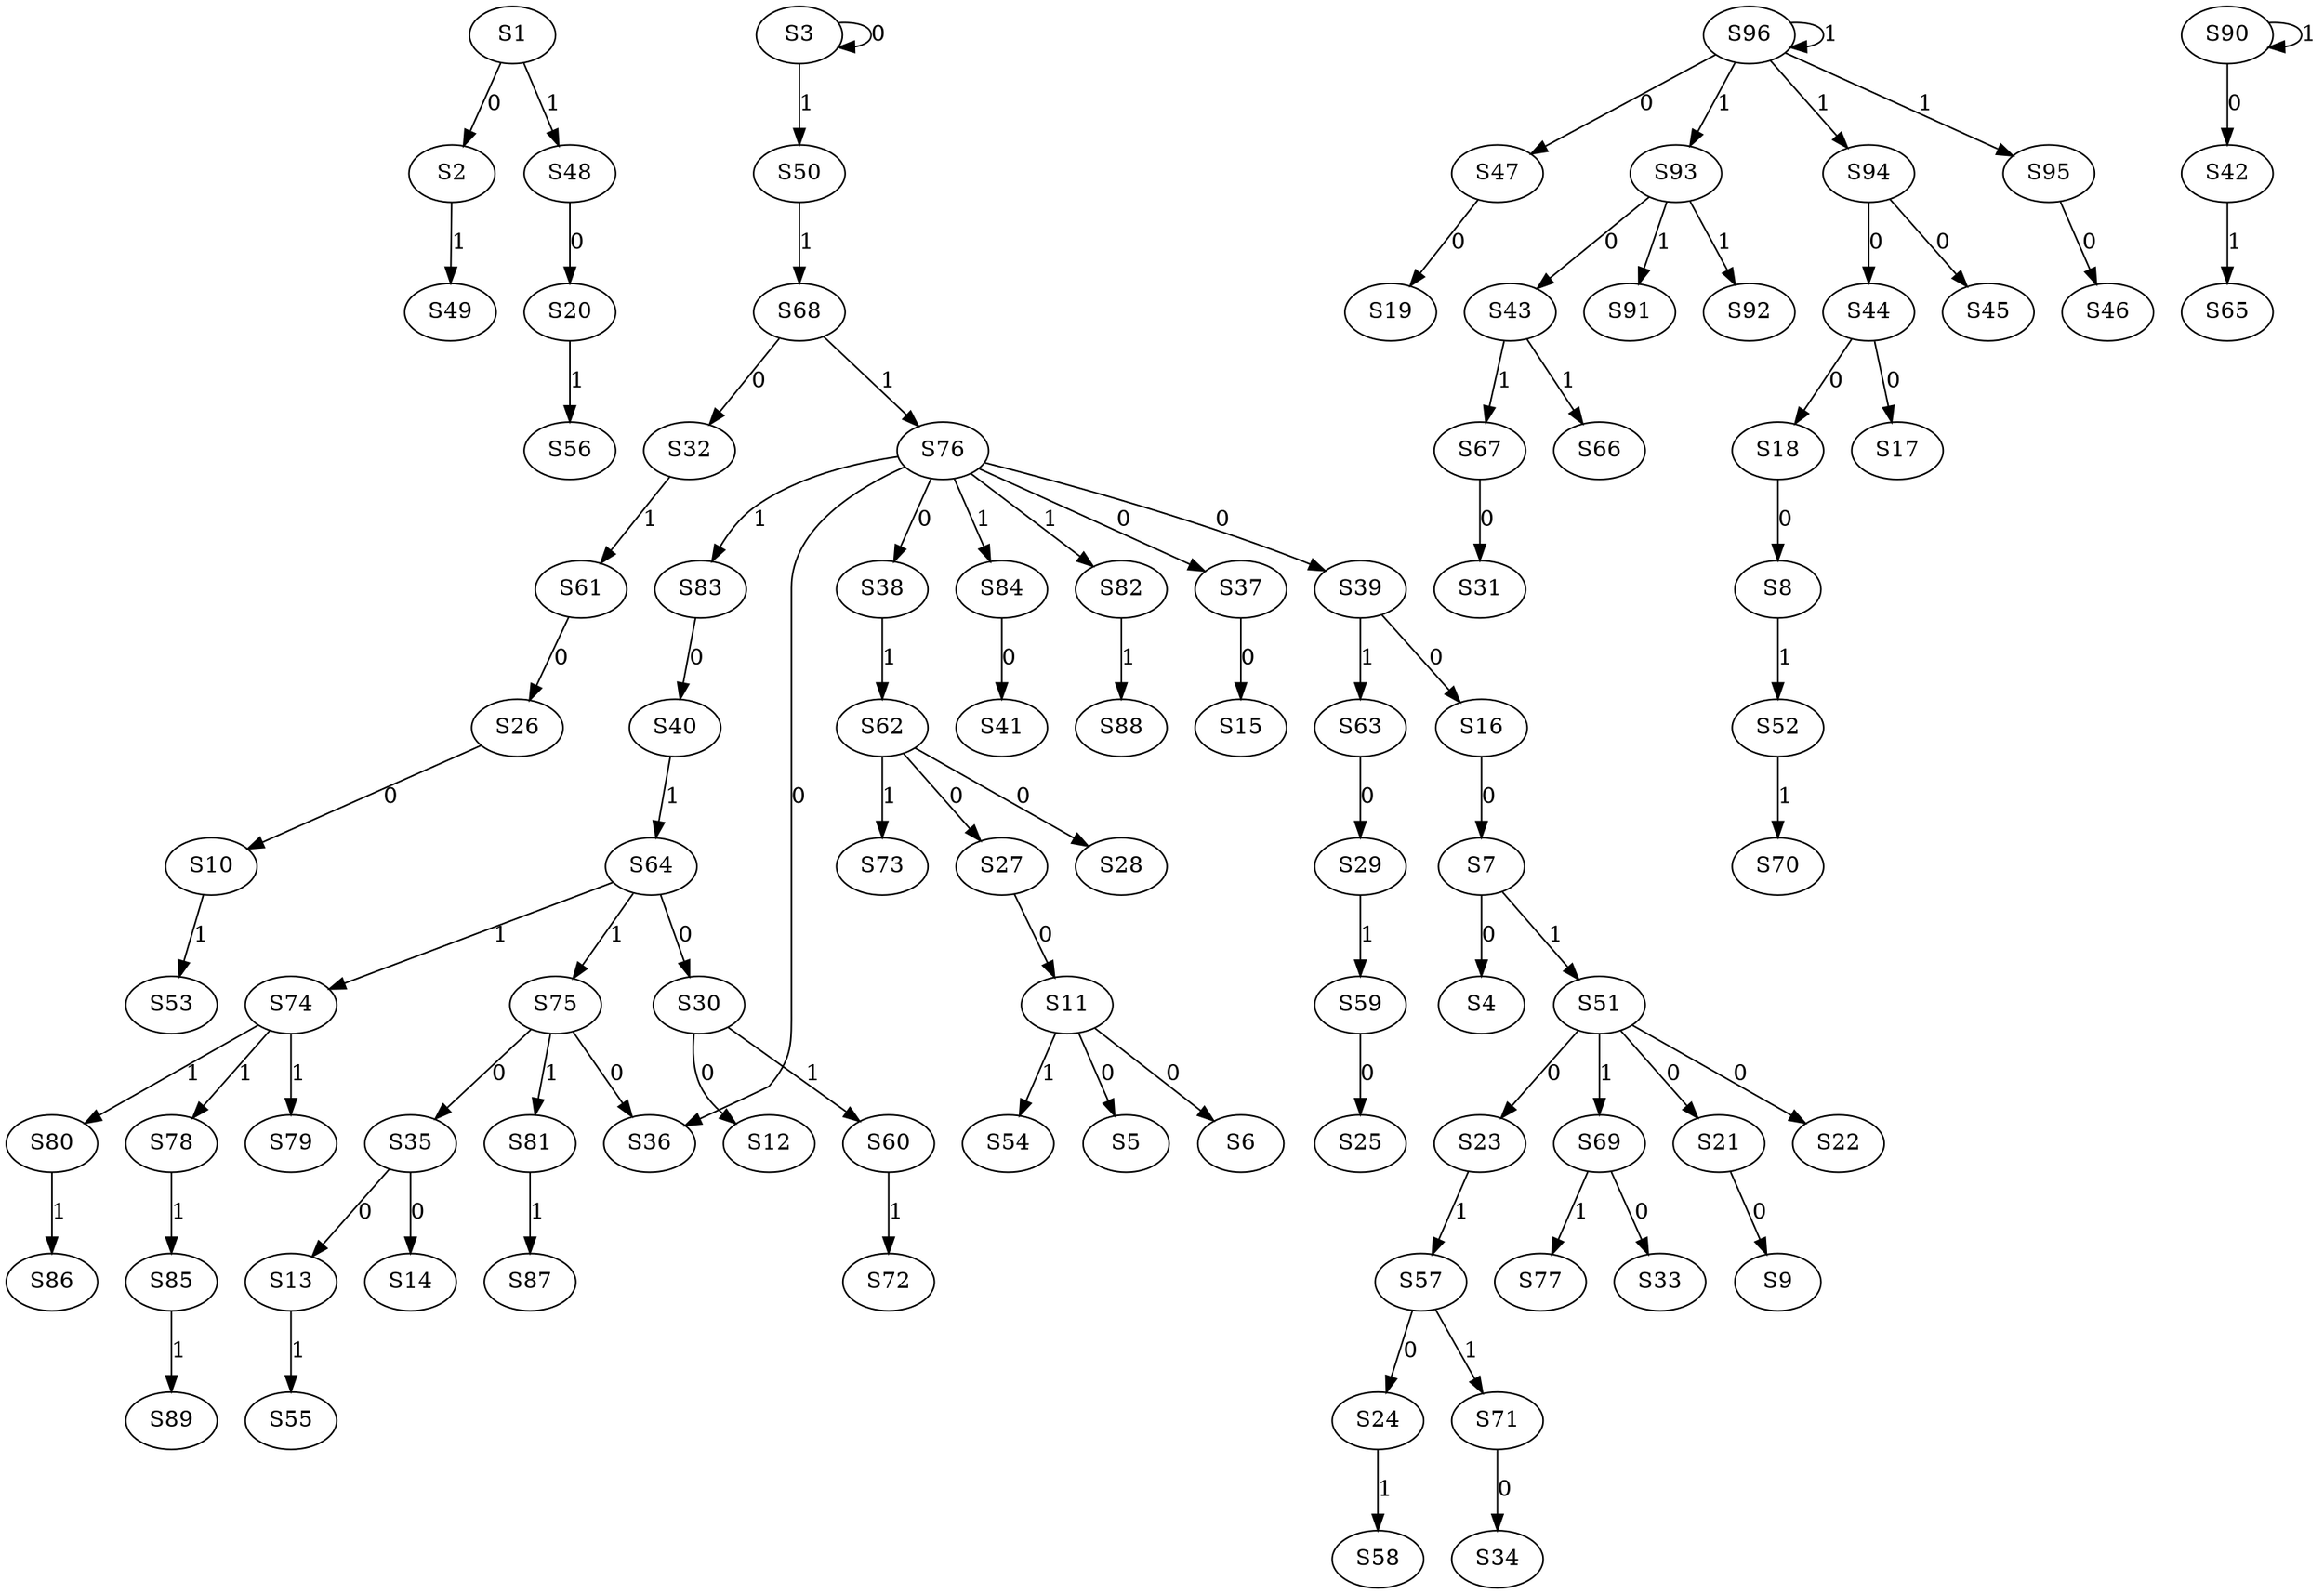 strict digraph {
	S1 -> S2 [ label = 0 ];
	S3 -> S3 [ label = 0 ];
	S7 -> S4 [ label = 0 ];
	S11 -> S5 [ label = 0 ];
	S11 -> S6 [ label = 0 ];
	S16 -> S7 [ label = 0 ];
	S18 -> S8 [ label = 0 ];
	S21 -> S9 [ label = 0 ];
	S26 -> S10 [ label = 0 ];
	S27 -> S11 [ label = 0 ];
	S30 -> S12 [ label = 0 ];
	S35 -> S13 [ label = 0 ];
	S35 -> S14 [ label = 0 ];
	S37 -> S15 [ label = 0 ];
	S39 -> S16 [ label = 0 ];
	S44 -> S17 [ label = 0 ];
	S44 -> S18 [ label = 0 ];
	S47 -> S19 [ label = 0 ];
	S48 -> S20 [ label = 0 ];
	S51 -> S21 [ label = 0 ];
	S51 -> S22 [ label = 0 ];
	S51 -> S23 [ label = 0 ];
	S57 -> S24 [ label = 0 ];
	S59 -> S25 [ label = 0 ];
	S61 -> S26 [ label = 0 ];
	S62 -> S27 [ label = 0 ];
	S62 -> S28 [ label = 0 ];
	S63 -> S29 [ label = 0 ];
	S64 -> S30 [ label = 0 ];
	S67 -> S31 [ label = 0 ];
	S68 -> S32 [ label = 0 ];
	S69 -> S33 [ label = 0 ];
	S71 -> S34 [ label = 0 ];
	S75 -> S35 [ label = 0 ];
	S76 -> S36 [ label = 0 ];
	S76 -> S37 [ label = 0 ];
	S76 -> S38 [ label = 0 ];
	S76 -> S39 [ label = 0 ];
	S83 -> S40 [ label = 0 ];
	S84 -> S41 [ label = 0 ];
	S90 -> S42 [ label = 0 ];
	S93 -> S43 [ label = 0 ];
	S94 -> S44 [ label = 0 ];
	S94 -> S45 [ label = 0 ];
	S95 -> S46 [ label = 0 ];
	S96 -> S47 [ label = 0 ];
	S1 -> S48 [ label = 1 ];
	S2 -> S49 [ label = 1 ];
	S3 -> S50 [ label = 1 ];
	S7 -> S51 [ label = 1 ];
	S8 -> S52 [ label = 1 ];
	S10 -> S53 [ label = 1 ];
	S11 -> S54 [ label = 1 ];
	S13 -> S55 [ label = 1 ];
	S20 -> S56 [ label = 1 ];
	S23 -> S57 [ label = 1 ];
	S24 -> S58 [ label = 1 ];
	S29 -> S59 [ label = 1 ];
	S30 -> S60 [ label = 1 ];
	S32 -> S61 [ label = 1 ];
	S38 -> S62 [ label = 1 ];
	S39 -> S63 [ label = 1 ];
	S40 -> S64 [ label = 1 ];
	S42 -> S65 [ label = 1 ];
	S43 -> S66 [ label = 1 ];
	S43 -> S67 [ label = 1 ];
	S50 -> S68 [ label = 1 ];
	S51 -> S69 [ label = 1 ];
	S52 -> S70 [ label = 1 ];
	S57 -> S71 [ label = 1 ];
	S60 -> S72 [ label = 1 ];
	S62 -> S73 [ label = 1 ];
	S64 -> S74 [ label = 1 ];
	S64 -> S75 [ label = 1 ];
	S68 -> S76 [ label = 1 ];
	S69 -> S77 [ label = 1 ];
	S74 -> S78 [ label = 1 ];
	S74 -> S79 [ label = 1 ];
	S74 -> S80 [ label = 1 ];
	S75 -> S81 [ label = 1 ];
	S76 -> S82 [ label = 1 ];
	S76 -> S83 [ label = 1 ];
	S76 -> S84 [ label = 1 ];
	S78 -> S85 [ label = 1 ];
	S80 -> S86 [ label = 1 ];
	S81 -> S87 [ label = 1 ];
	S82 -> S88 [ label = 1 ];
	S85 -> S89 [ label = 1 ];
	S90 -> S90 [ label = 1 ];
	S93 -> S91 [ label = 1 ];
	S93 -> S92 [ label = 1 ];
	S96 -> S93 [ label = 1 ];
	S96 -> S94 [ label = 1 ];
	S96 -> S95 [ label = 1 ];
	S96 -> S96 [ label = 1 ];
	S75 -> S36 [ label = 0 ];
}
